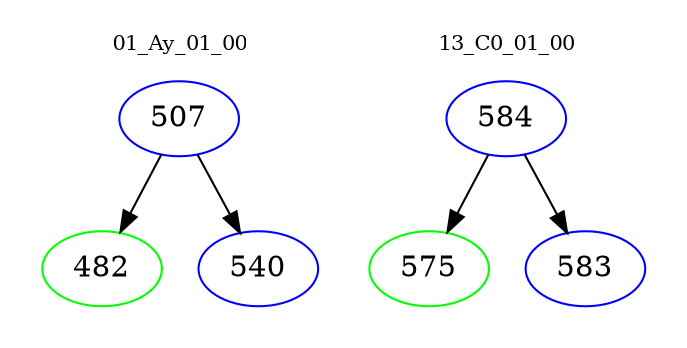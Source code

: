 digraph{
subgraph cluster_0 {
color = white
label = "01_Ay_01_00";
fontsize=10;
T0_507 [label="507", color="blue"]
T0_507 -> T0_482 [color="black"]
T0_482 [label="482", color="green"]
T0_507 -> T0_540 [color="black"]
T0_540 [label="540", color="blue"]
}
subgraph cluster_1 {
color = white
label = "13_C0_01_00";
fontsize=10;
T1_584 [label="584", color="blue"]
T1_584 -> T1_575 [color="black"]
T1_575 [label="575", color="green"]
T1_584 -> T1_583 [color="black"]
T1_583 [label="583", color="blue"]
}
}
